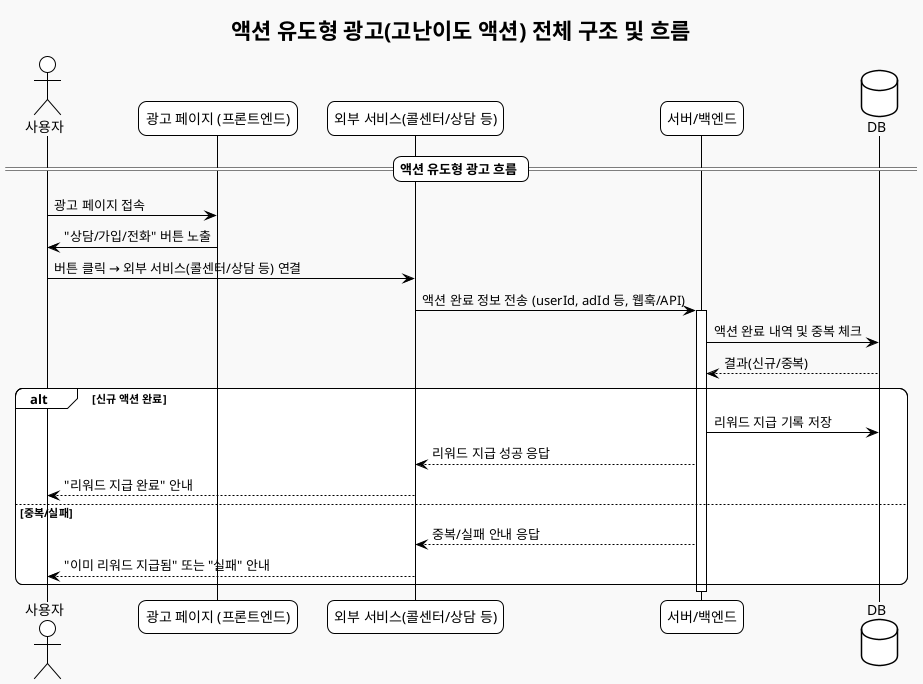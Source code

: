 @startuml
!theme plain
skinparam componentStyle uml2
skinparam shadowing false
skinparam roundcorner 15
skinparam monochrome true
skinparam backgroundColor #F9F9F9
skinparam ArrowColor Black
skinparam ArrowFontColor Black
skinparam defaultFontName "Nanum Gothic"

title 액션 유도형 광고(고난이도 액션) 전체 구조 및 흐름

actor User as "사용자"
participant "광고 페이지 (프론트엔드)" as AdPage
participant "외부 서비스(콜센터/상담 등)" as ExternalService
participant "서버/백엔드" as Server
database "DB" as DB

== 액션 유도형 광고 흐름 ==

User -> AdPage : 광고 페이지 접속
AdPage -> User : "상담/가입/전화" 버튼 노출
User -> ExternalService : 버튼 클릭 → 외부 서비스(콜센터/상담 등) 연결
ExternalService -> Server : 액션 완료 정보 전송 (userId, adId 등, 웹훅/API)
activate Server
Server -> DB : 액션 완료 내역 및 중복 체크
DB --> Server : 결과(신규/중복)
alt 신규 액션 완료
    Server -> DB : 리워드 지급 기록 저장
    Server --> ExternalService : 리워드 지급 성공 응답
    ExternalService --> User : "리워드 지급 완료" 안내
else 중복/실패
    Server --> ExternalService : 중복/실패 안내 응답
    ExternalService --> User : "이미 리워드 지급됨" 또는 "실패" 안내
end
deactivate Server

@enduml

